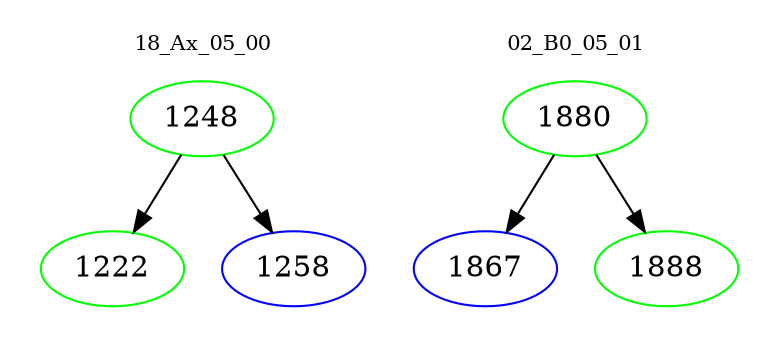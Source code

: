 digraph{
subgraph cluster_0 {
color = white
label = "18_Ax_05_00";
fontsize=10;
T0_1248 [label="1248", color="green"]
T0_1248 -> T0_1222 [color="black"]
T0_1222 [label="1222", color="green"]
T0_1248 -> T0_1258 [color="black"]
T0_1258 [label="1258", color="blue"]
}
subgraph cluster_1 {
color = white
label = "02_B0_05_01";
fontsize=10;
T1_1880 [label="1880", color="green"]
T1_1880 -> T1_1867 [color="black"]
T1_1867 [label="1867", color="blue"]
T1_1880 -> T1_1888 [color="black"]
T1_1888 [label="1888", color="green"]
}
}
